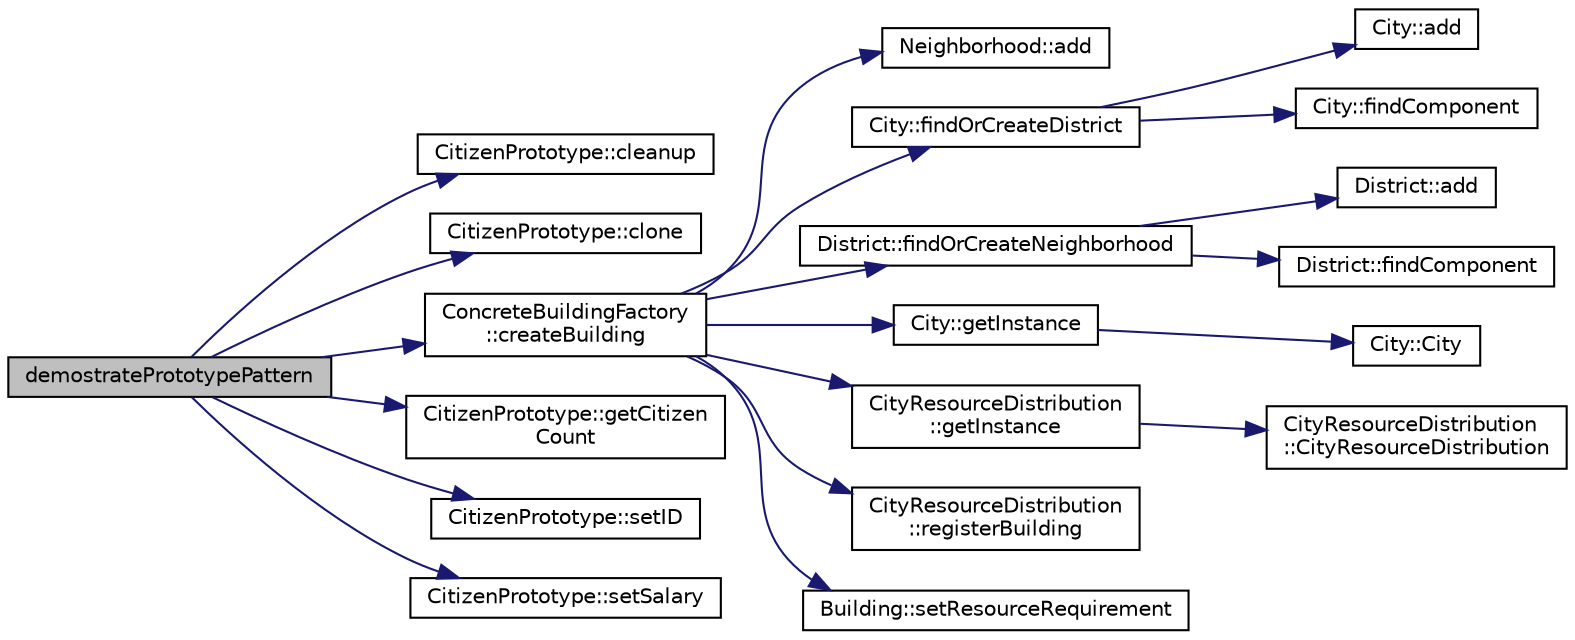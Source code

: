 digraph "demostratePrototypePattern"
{
 // LATEX_PDF_SIZE
  edge [fontname="Helvetica",fontsize="10",labelfontname="Helvetica",labelfontsize="10"];
  node [fontname="Helvetica",fontsize="10",shape=record];
  rankdir="LR";
  Node1 [label="demostratePrototypePattern",height=0.2,width=0.4,color="black", fillcolor="grey75", style="filled", fontcolor="black",tooltip=" "];
  Node1 -> Node2 [color="midnightblue",fontsize="10",style="solid",fontname="Helvetica"];
  Node2 [label="CitizenPrototype::cleanup",height=0.2,width=0.4,color="black", fillcolor="white", style="filled",URL="$classCitizenPrototype.html#a66b87dfda86e45ad2fc98a27f4abac30",tooltip=" "];
  Node1 -> Node3 [color="midnightblue",fontsize="10",style="solid",fontname="Helvetica"];
  Node3 [label="CitizenPrototype::clone",height=0.2,width=0.4,color="black", fillcolor="white", style="filled",URL="$classCitizenPrototype.html#a9a91a520e9e69fa4dda74011fe3030ec",tooltip=" "];
  Node1 -> Node4 [color="midnightblue",fontsize="10",style="solid",fontname="Helvetica"];
  Node4 [label="ConcreteBuildingFactory\l::createBuilding",height=0.2,width=0.4,color="black", fillcolor="white", style="filled",URL="$classConcreteBuildingFactory.html#a7bfea29ce0e7c7272b82096d147e9c98",tooltip="Creates a new building of the specified type."];
  Node4 -> Node5 [color="midnightblue",fontsize="10",style="solid",fontname="Helvetica"];
  Node5 [label="Neighborhood::add",height=0.2,width=0.4,color="black", fillcolor="white", style="filled",URL="$classNeighborhood.html#a6c672923d3425007e15887e13c653417",tooltip="Adds a component to the neighborhood."];
  Node4 -> Node6 [color="midnightblue",fontsize="10",style="solid",fontname="Helvetica"];
  Node6 [label="City::findOrCreateDistrict",height=0.2,width=0.4,color="black", fillcolor="white", style="filled",URL="$classCity.html#aa152d0d49cd1f7736da6bc684b06ee9a",tooltip=" "];
  Node6 -> Node7 [color="midnightblue",fontsize="10",style="solid",fontname="Helvetica"];
  Node7 [label="City::add",height=0.2,width=0.4,color="black", fillcolor="white", style="filled",URL="$classCity.html#a425a1ec02c953daa3b54d2130b436ea5",tooltip="Adds a child component."];
  Node6 -> Node8 [color="midnightblue",fontsize="10",style="solid",fontname="Helvetica"];
  Node8 [label="City::findComponent",height=0.2,width=0.4,color="black", fillcolor="white", style="filled",URL="$classCity.html#ac84bf70abdb7b505e0c5ceee0a308f76",tooltip="Finds a component by name."];
  Node4 -> Node9 [color="midnightblue",fontsize="10",style="solid",fontname="Helvetica"];
  Node9 [label="District::findOrCreateNeighborhood",height=0.2,width=0.4,color="black", fillcolor="white", style="filled",URL="$classDistrict.html#a53b86971dc7d56d1872888afd154bec6",tooltip=" "];
  Node9 -> Node10 [color="midnightblue",fontsize="10",style="solid",fontname="Helvetica"];
  Node10 [label="District::add",height=0.2,width=0.4,color="black", fillcolor="white", style="filled",URL="$classDistrict.html#a0a5ae16e9ca18114255fd4948089915d",tooltip="Add neighborhood to district."];
  Node9 -> Node11 [color="midnightblue",fontsize="10",style="solid",fontname="Helvetica"];
  Node11 [label="District::findComponent",height=0.2,width=0.4,color="black", fillcolor="white", style="filled",URL="$classDistrict.html#a8336720f00a6c0eaa8790e7e3f1547ad",tooltip="Finds a component by name."];
  Node4 -> Node12 [color="midnightblue",fontsize="10",style="solid",fontname="Helvetica"];
  Node12 [label="City::getInstance",height=0.2,width=0.4,color="black", fillcolor="white", style="filled",URL="$classCity.html#a6489d6c61932e1aecd363ff819e7a6b2",tooltip=" "];
  Node12 -> Node13 [color="midnightblue",fontsize="10",style="solid",fontname="Helvetica"];
  Node13 [label="City::City",height=0.2,width=0.4,color="black", fillcolor="white", style="filled",URL="$classCity.html#a9e4f5be4a3bc66d0538ee893fbc0359a",tooltip=" "];
  Node4 -> Node14 [color="midnightblue",fontsize="10",style="solid",fontname="Helvetica"];
  Node14 [label="CityResourceDistribution\l::getInstance",height=0.2,width=0.4,color="black", fillcolor="white", style="filled",URL="$classCityResourceDistribution.html#a4b66e3241e4a55a374f5efaa0e042352",tooltip=" "];
  Node14 -> Node15 [color="midnightblue",fontsize="10",style="solid",fontname="Helvetica"];
  Node15 [label="CityResourceDistribution\l::CityResourceDistribution",height=0.2,width=0.4,color="black", fillcolor="white", style="filled",URL="$classCityResourceDistribution.html#a7176b6100583b07e33c3b0af046f6790",tooltip=" "];
  Node4 -> Node16 [color="midnightblue",fontsize="10",style="solid",fontname="Helvetica"];
  Node16 [label="CityResourceDistribution\l::registerBuilding",height=0.2,width=0.4,color="black", fillcolor="white", style="filled",URL="$classCityResourceDistribution.html#a40427ff3221f62f875d3e26ddb8d2f57",tooltip=" "];
  Node4 -> Node17 [color="midnightblue",fontsize="10",style="solid",fontname="Helvetica"];
  Node17 [label="Building::setResourceRequirement",height=0.2,width=0.4,color="black", fillcolor="white", style="filled",URL="$classBuilding.html#af3123a4bcbbb97cef337a6ef99215569",tooltip=" "];
  Node1 -> Node18 [color="midnightblue",fontsize="10",style="solid",fontname="Helvetica"];
  Node18 [label="CitizenPrototype::getCitizen\lCount",height=0.2,width=0.4,color="black", fillcolor="white", style="filled",URL="$classCitizenPrototype.html#a207b11bd309bc9cd51d62117f1eeabb4",tooltip=" "];
  Node1 -> Node19 [color="midnightblue",fontsize="10",style="solid",fontname="Helvetica"];
  Node19 [label="CitizenPrototype::setID",height=0.2,width=0.4,color="black", fillcolor="white", style="filled",URL="$classCitizenPrototype.html#a7459f1748b5e283453cbb6e5b6a84e09",tooltip=" "];
  Node1 -> Node20 [color="midnightblue",fontsize="10",style="solid",fontname="Helvetica"];
  Node20 [label="CitizenPrototype::setSalary",height=0.2,width=0.4,color="black", fillcolor="white", style="filled",URL="$classCitizenPrototype.html#a5ed1ca314ddd98d7ed083ad3623d55e9",tooltip=" "];
}

